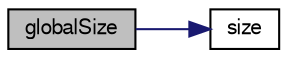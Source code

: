 digraph "globalSize"
{
  bgcolor="transparent";
  edge [fontname="FreeSans",fontsize="10",labelfontname="FreeSans",labelfontsize="10"];
  node [fontname="FreeSans",fontsize="10",shape=record];
  rankdir="LR";
  Node1 [label="globalSize",height=0.2,width=0.4,color="black", fillcolor="grey75", style="filled" fontcolor="black"];
  Node1 -> Node2 [color="midnightblue",fontsize="10",style="solid",fontname="FreeSans"];
  Node2 [label="size",height=0.2,width=0.4,color="black",URL="$a02196.html#ab50b1cdd1f8dfe0339e7a91f64934c7a",tooltip="Range of local indices that can be returned. "];
}
